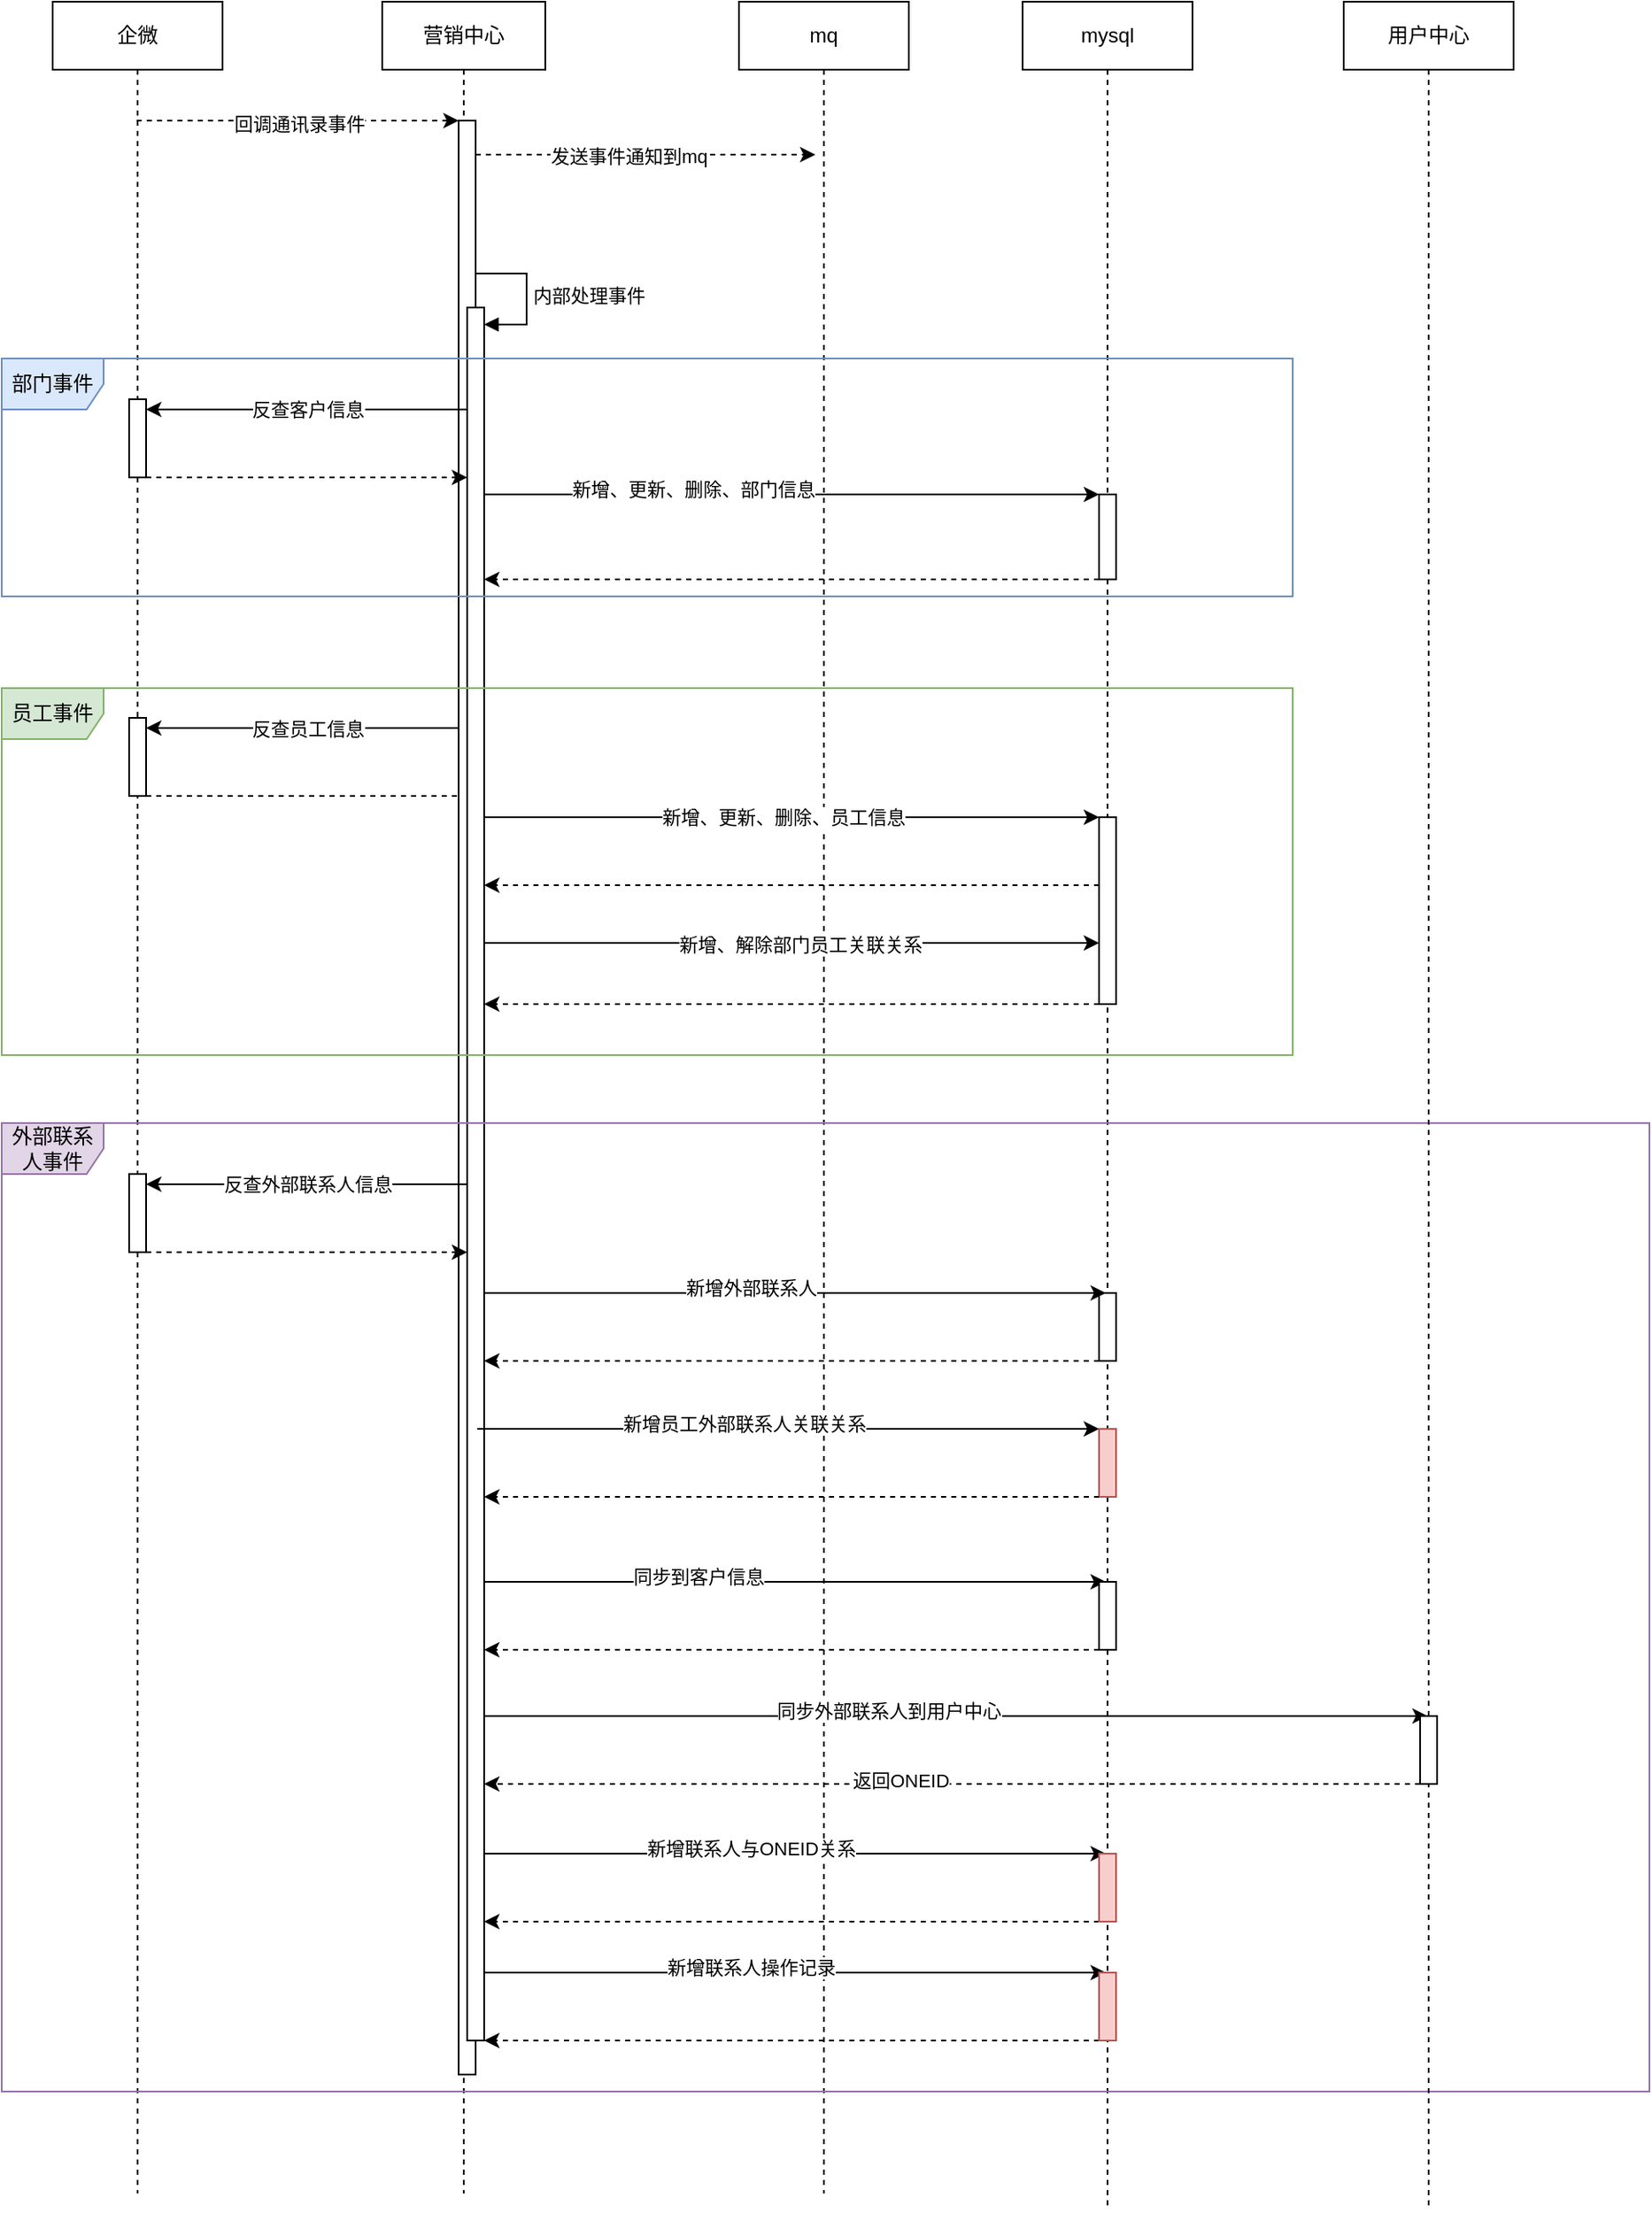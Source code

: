 <mxfile version="21.2.9" type="github">
  <diagram name="第 1 页" id="-xb8jaA_QbG4gVyTH7ck">
    <mxGraphModel dx="954" dy="616" grid="1" gridSize="10" guides="1" tooltips="1" connect="1" arrows="1" fold="1" page="1" pageScale="1" pageWidth="827" pageHeight="1169" math="0" shadow="0">
      <root>
        <mxCell id="0" />
        <mxCell id="1" parent="0" />
        <mxCell id="x3inlmCA5prpPURHXKOS-10" value="mq" style="shape=umlLifeline;perimeter=lifelinePerimeter;whiteSpace=wrap;html=1;container=1;dropTarget=0;collapsible=0;recursiveResize=0;outlineConnect=0;portConstraint=eastwest;newEdgeStyle={&quot;edgeStyle&quot;:&quot;elbowEdgeStyle&quot;,&quot;elbow&quot;:&quot;vertical&quot;,&quot;curved&quot;:0,&quot;rounded&quot;:0};" vertex="1" parent="1">
          <mxGeometry x="524" y="160" width="100" height="1290" as="geometry" />
        </mxCell>
        <mxCell id="x3inlmCA5prpPURHXKOS-23" value="企微" style="shape=umlLifeline;perimeter=lifelinePerimeter;whiteSpace=wrap;html=1;container=1;dropTarget=0;collapsible=0;recursiveResize=0;outlineConnect=0;portConstraint=eastwest;newEdgeStyle={&quot;edgeStyle&quot;:&quot;elbowEdgeStyle&quot;,&quot;elbow&quot;:&quot;vertical&quot;,&quot;curved&quot;:0,&quot;rounded&quot;:0};" vertex="1" parent="1">
          <mxGeometry x="120" y="160" width="100" height="1290" as="geometry" />
        </mxCell>
        <mxCell id="x3inlmCA5prpPURHXKOS-131" style="edgeStyle=elbowEdgeStyle;rounded=0;orthogonalLoop=1;jettySize=auto;html=1;elbow=vertical;curved=0;" edge="1" parent="x3inlmCA5prpPURHXKOS-23" source="x3inlmCA5prpPURHXKOS-133">
          <mxGeometry relative="1" as="geometry">
            <mxPoint x="50" y="438.5" as="targetPoint" />
          </mxGeometry>
        </mxCell>
        <mxCell id="x3inlmCA5prpPURHXKOS-132" style="edgeStyle=elbowEdgeStyle;rounded=0;orthogonalLoop=1;jettySize=auto;html=1;elbow=vertical;curved=0;dashed=1;" edge="1" parent="x3inlmCA5prpPURHXKOS-23" source="x3inlmCA5prpPURHXKOS-133">
          <mxGeometry relative="1" as="geometry">
            <mxPoint x="250" y="468" as="targetPoint" />
            <Array as="points">
              <mxPoint x="120" y="467.5" />
              <mxPoint x="200" y="457.5" />
            </Array>
          </mxGeometry>
        </mxCell>
        <mxCell id="x3inlmCA5prpPURHXKOS-133" value="" style="html=1;points=[];perimeter=orthogonalPerimeter;outlineConnect=0;targetShapes=umlLifeline;portConstraint=eastwest;newEdgeStyle={&quot;edgeStyle&quot;:&quot;elbowEdgeStyle&quot;,&quot;elbow&quot;:&quot;vertical&quot;,&quot;curved&quot;:0,&quot;rounded&quot;:0};" vertex="1" parent="x3inlmCA5prpPURHXKOS-23">
          <mxGeometry x="45" y="421.5" width="10" height="46" as="geometry" />
        </mxCell>
        <mxCell id="x3inlmCA5prpPURHXKOS-134" style="edgeStyle=elbowEdgeStyle;rounded=0;orthogonalLoop=1;jettySize=auto;html=1;elbow=vertical;curved=0;" edge="1" parent="x3inlmCA5prpPURHXKOS-23" target="x3inlmCA5prpPURHXKOS-133">
          <mxGeometry relative="1" as="geometry">
            <mxPoint x="244" y="427.5" as="sourcePoint" />
            <Array as="points">
              <mxPoint x="170" y="427.5" />
            </Array>
          </mxGeometry>
        </mxCell>
        <mxCell id="x3inlmCA5prpPURHXKOS-135" value="反查员工信息" style="edgeLabel;html=1;align=center;verticalAlign=middle;resizable=0;points=[];" vertex="1" connectable="0" parent="x3inlmCA5prpPURHXKOS-134">
          <mxGeometry x="-0.513" relative="1" as="geometry">
            <mxPoint x="-48" as="offset" />
          </mxGeometry>
        </mxCell>
        <mxCell id="x3inlmCA5prpPURHXKOS-24" value="营销中心" style="shape=umlLifeline;perimeter=lifelinePerimeter;whiteSpace=wrap;html=1;container=1;dropTarget=0;collapsible=0;recursiveResize=0;outlineConnect=0;portConstraint=eastwest;newEdgeStyle={&quot;edgeStyle&quot;:&quot;elbowEdgeStyle&quot;,&quot;elbow&quot;:&quot;vertical&quot;,&quot;curved&quot;:0,&quot;rounded&quot;:0};" vertex="1" parent="1">
          <mxGeometry x="314" y="160" width="96" height="1290" as="geometry" />
        </mxCell>
        <mxCell id="x3inlmCA5prpPURHXKOS-26" value="" style="html=1;points=[];perimeter=orthogonalPerimeter;outlineConnect=0;targetShapes=umlLifeline;portConstraint=eastwest;newEdgeStyle={&quot;edgeStyle&quot;:&quot;elbowEdgeStyle&quot;,&quot;elbow&quot;:&quot;vertical&quot;,&quot;curved&quot;:0,&quot;rounded&quot;:0};" vertex="1" parent="x3inlmCA5prpPURHXKOS-24">
          <mxGeometry x="45" y="70" width="10" height="1150" as="geometry" />
        </mxCell>
        <mxCell id="x3inlmCA5prpPURHXKOS-89" value="" style="html=1;points=[];perimeter=orthogonalPerimeter;outlineConnect=0;targetShapes=umlLifeline;portConstraint=eastwest;newEdgeStyle={&quot;edgeStyle&quot;:&quot;elbowEdgeStyle&quot;,&quot;elbow&quot;:&quot;vertical&quot;,&quot;curved&quot;:0,&quot;rounded&quot;:0};" vertex="1" parent="x3inlmCA5prpPURHXKOS-24">
          <mxGeometry x="50" y="180" width="10" height="1020" as="geometry" />
        </mxCell>
        <mxCell id="x3inlmCA5prpPURHXKOS-90" value="内部处理事件" style="html=1;align=left;spacingLeft=2;endArrow=block;rounded=0;edgeStyle=orthogonalEdgeStyle;curved=0;rounded=0;" edge="1" target="x3inlmCA5prpPURHXKOS-89" parent="x3inlmCA5prpPURHXKOS-24">
          <mxGeometry relative="1" as="geometry">
            <mxPoint x="55" y="160" as="sourcePoint" />
            <Array as="points">
              <mxPoint x="85" y="190" />
            </Array>
          </mxGeometry>
        </mxCell>
        <mxCell id="x3inlmCA5prpPURHXKOS-40" value="mysql" style="shape=umlLifeline;perimeter=lifelinePerimeter;whiteSpace=wrap;html=1;container=1;dropTarget=0;collapsible=0;recursiveResize=0;outlineConnect=0;portConstraint=eastwest;newEdgeStyle={&quot;edgeStyle&quot;:&quot;elbowEdgeStyle&quot;,&quot;elbow&quot;:&quot;vertical&quot;,&quot;curved&quot;:0,&quot;rounded&quot;:0};" vertex="1" parent="1">
          <mxGeometry x="691" y="160" width="100" height="1300" as="geometry" />
        </mxCell>
        <mxCell id="x3inlmCA5prpPURHXKOS-94" value="" style="html=1;points=[];perimeter=orthogonalPerimeter;outlineConnect=0;targetShapes=umlLifeline;portConstraint=eastwest;newEdgeStyle={&quot;edgeStyle&quot;:&quot;elbowEdgeStyle&quot;,&quot;elbow&quot;:&quot;vertical&quot;,&quot;curved&quot;:0,&quot;rounded&quot;:0};" vertex="1" parent="x3inlmCA5prpPURHXKOS-40">
          <mxGeometry x="45" y="290" width="10" height="50" as="geometry" />
        </mxCell>
        <mxCell id="x3inlmCA5prpPURHXKOS-104" value="" style="html=1;points=[];perimeter=orthogonalPerimeter;outlineConnect=0;targetShapes=umlLifeline;portConstraint=eastwest;newEdgeStyle={&quot;edgeStyle&quot;:&quot;elbowEdgeStyle&quot;,&quot;elbow&quot;:&quot;vertical&quot;,&quot;curved&quot;:0,&quot;rounded&quot;:0};" vertex="1" parent="x3inlmCA5prpPURHXKOS-40">
          <mxGeometry x="45" y="480" width="10" height="110" as="geometry" />
        </mxCell>
        <mxCell id="x3inlmCA5prpPURHXKOS-105" style="edgeStyle=elbowEdgeStyle;rounded=0;orthogonalLoop=1;jettySize=auto;html=1;elbow=vertical;curved=0;" edge="1" parent="x3inlmCA5prpPURHXKOS-40" target="x3inlmCA5prpPURHXKOS-104">
          <mxGeometry relative="1" as="geometry">
            <mxPoint x="-317" y="428" as="sourcePoint" />
            <Array as="points">
              <mxPoint x="-61" y="480" />
              <mxPoint x="-121" y="428" />
            </Array>
          </mxGeometry>
        </mxCell>
        <mxCell id="x3inlmCA5prpPURHXKOS-106" value="新增、更新、删除、员工信息" style="edgeLabel;html=1;align=center;verticalAlign=middle;resizable=0;points=[];" vertex="1" connectable="0" parent="x3inlmCA5prpPURHXKOS-105">
          <mxGeometry x="-0.144" y="3" relative="1" as="geometry">
            <mxPoint x="51" y="3" as="offset" />
          </mxGeometry>
        </mxCell>
        <mxCell id="x3inlmCA5prpPURHXKOS-107" style="edgeStyle=elbowEdgeStyle;rounded=0;orthogonalLoop=1;jettySize=auto;html=1;elbow=vertical;curved=0;dashed=1;" edge="1" parent="x3inlmCA5prpPURHXKOS-40" source="x3inlmCA5prpPURHXKOS-104">
          <mxGeometry relative="1" as="geometry">
            <mxPoint x="-317" y="520" as="targetPoint" />
            <Array as="points">
              <mxPoint x="-41" y="520" />
              <mxPoint x="-71" y="510" />
              <mxPoint x="-121" y="520" />
              <mxPoint x="-171" y="510" />
            </Array>
          </mxGeometry>
        </mxCell>
        <mxCell id="x3inlmCA5prpPURHXKOS-155" value="" style="html=1;points=[];perimeter=orthogonalPerimeter;outlineConnect=0;targetShapes=umlLifeline;portConstraint=eastwest;newEdgeStyle={&quot;edgeStyle&quot;:&quot;elbowEdgeStyle&quot;,&quot;elbow&quot;:&quot;vertical&quot;,&quot;curved&quot;:0,&quot;rounded&quot;:0};" vertex="1" parent="x3inlmCA5prpPURHXKOS-40">
          <mxGeometry x="45" y="760" width="10" height="40" as="geometry" />
        </mxCell>
        <mxCell id="x3inlmCA5prpPURHXKOS-55" style="edgeStyle=elbowEdgeStyle;rounded=0;orthogonalLoop=1;jettySize=auto;html=1;elbow=horizontal;curved=0;dashed=1;" edge="1" parent="1">
          <mxGeometry relative="1" as="geometry">
            <mxPoint x="169.389" y="230" as="sourcePoint" />
            <mxPoint x="359" y="230" as="targetPoint" />
            <Array as="points">
              <mxPoint x="290" y="230" />
            </Array>
          </mxGeometry>
        </mxCell>
        <mxCell id="x3inlmCA5prpPURHXKOS-56" value="回调通讯录事件" style="edgeLabel;html=1;align=center;verticalAlign=middle;resizable=0;points=[];" vertex="1" connectable="0" parent="x3inlmCA5prpPURHXKOS-55">
          <mxGeometry x="0.007" y="-2" relative="1" as="geometry">
            <mxPoint as="offset" />
          </mxGeometry>
        </mxCell>
        <mxCell id="x3inlmCA5prpPURHXKOS-86" style="edgeStyle=elbowEdgeStyle;rounded=0;orthogonalLoop=1;jettySize=auto;html=1;elbow=vertical;curved=0;dashed=1;" edge="1" parent="1" source="x3inlmCA5prpPURHXKOS-26">
          <mxGeometry relative="1" as="geometry">
            <mxPoint x="569" y="250" as="targetPoint" />
            <Array as="points">
              <mxPoint x="510" y="250" />
            </Array>
          </mxGeometry>
        </mxCell>
        <mxCell id="x3inlmCA5prpPURHXKOS-87" value="发送事件通知到mq" style="edgeLabel;html=1;align=center;verticalAlign=middle;resizable=0;points=[];" vertex="1" connectable="0" parent="x3inlmCA5prpPURHXKOS-86">
          <mxGeometry x="-0.1" y="-1" relative="1" as="geometry">
            <mxPoint as="offset" />
          </mxGeometry>
        </mxCell>
        <mxCell id="x3inlmCA5prpPURHXKOS-96" style="edgeStyle=elbowEdgeStyle;rounded=0;orthogonalLoop=1;jettySize=auto;html=1;elbow=vertical;curved=0;" edge="1" parent="1" target="x3inlmCA5prpPURHXKOS-94">
          <mxGeometry relative="1" as="geometry">
            <mxPoint x="374" y="394" as="sourcePoint" />
            <Array as="points">
              <mxPoint x="410" y="450" />
              <mxPoint x="600" y="460" />
              <mxPoint x="660" y="430" />
              <mxPoint x="610" y="410" />
              <mxPoint x="430" y="450" />
              <mxPoint x="570" y="394" />
            </Array>
          </mxGeometry>
        </mxCell>
        <mxCell id="x3inlmCA5prpPURHXKOS-97" value="新增、更新、删除、部门信息" style="edgeLabel;html=1;align=center;verticalAlign=middle;resizable=0;points=[];" vertex="1" connectable="0" parent="x3inlmCA5prpPURHXKOS-96">
          <mxGeometry x="-0.144" y="3" relative="1" as="geometry">
            <mxPoint as="offset" />
          </mxGeometry>
        </mxCell>
        <mxCell id="x3inlmCA5prpPURHXKOS-98" style="edgeStyle=elbowEdgeStyle;rounded=0;orthogonalLoop=1;jettySize=auto;html=1;elbow=vertical;curved=0;dashed=1;" edge="1" parent="1" source="x3inlmCA5prpPURHXKOS-94">
          <mxGeometry relative="1" as="geometry">
            <mxPoint x="374" y="500" as="targetPoint" />
            <Array as="points">
              <mxPoint x="600" y="500" />
              <mxPoint x="640" y="470" />
              <mxPoint x="520" y="434" />
            </Array>
          </mxGeometry>
        </mxCell>
        <mxCell id="x3inlmCA5prpPURHXKOS-108" style="edgeStyle=elbowEdgeStyle;rounded=0;orthogonalLoop=1;jettySize=auto;html=1;elbow=vertical;curved=0;" edge="1" parent="1">
          <mxGeometry relative="1" as="geometry">
            <mxPoint x="374" y="714" as="sourcePoint" />
            <Array as="points">
              <mxPoint x="576" y="714" />
            </Array>
            <mxPoint x="736" y="714" as="targetPoint" />
          </mxGeometry>
        </mxCell>
        <mxCell id="x3inlmCA5prpPURHXKOS-109" value="新增、解除部门员工关联关系" style="edgeLabel;html=1;align=center;verticalAlign=middle;resizable=0;points=[];" vertex="1" connectable="0" parent="x3inlmCA5prpPURHXKOS-108">
          <mxGeometry x="-0.144" y="3" relative="1" as="geometry">
            <mxPoint x="31" y="4" as="offset" />
          </mxGeometry>
        </mxCell>
        <mxCell id="x3inlmCA5prpPURHXKOS-110" style="edgeStyle=elbowEdgeStyle;rounded=0;orthogonalLoop=1;jettySize=auto;html=1;elbow=vertical;curved=0;dashed=1;" edge="1" parent="1">
          <mxGeometry relative="1" as="geometry">
            <mxPoint x="374" y="750" as="targetPoint" />
            <Array as="points">
              <mxPoint x="526" y="750" />
            </Array>
            <mxPoint x="742" y="750" as="sourcePoint" />
          </mxGeometry>
        </mxCell>
        <mxCell id="x3inlmCA5prpPURHXKOS-111" value="部门事件" style="shape=umlFrame;whiteSpace=wrap;html=1;pointerEvents=0;fillColor=#dae8fc;strokeColor=#6c8ebf;" vertex="1" parent="1">
          <mxGeometry x="90" y="370" width="760" height="140" as="geometry" />
        </mxCell>
        <mxCell id="x3inlmCA5prpPURHXKOS-112" value="员工事件" style="shape=umlFrame;whiteSpace=wrap;html=1;pointerEvents=0;fillColor=#d5e8d4;strokeColor=#82b366;" vertex="1" parent="1">
          <mxGeometry x="90" y="564" width="760" height="216" as="geometry" />
        </mxCell>
        <mxCell id="x3inlmCA5prpPURHXKOS-113" value="外部联系人事件" style="shape=umlFrame;whiteSpace=wrap;html=1;pointerEvents=0;fillColor=#e1d5e7;strokeColor=#9673a6;" vertex="1" parent="1">
          <mxGeometry x="90" y="820" width="970" height="570" as="geometry" />
        </mxCell>
        <mxCell id="x3inlmCA5prpPURHXKOS-124" style="edgeStyle=elbowEdgeStyle;rounded=0;orthogonalLoop=1;jettySize=auto;html=1;elbow=vertical;curved=0;" edge="1" parent="1" source="x3inlmCA5prpPURHXKOS-123" target="x3inlmCA5prpPURHXKOS-111">
          <mxGeometry relative="1" as="geometry" />
        </mxCell>
        <mxCell id="x3inlmCA5prpPURHXKOS-130" style="edgeStyle=elbowEdgeStyle;rounded=0;orthogonalLoop=1;jettySize=auto;html=1;elbow=vertical;curved=0;dashed=1;" edge="1" parent="1" source="x3inlmCA5prpPURHXKOS-123" target="x3inlmCA5prpPURHXKOS-89">
          <mxGeometry relative="1" as="geometry">
            <Array as="points">
              <mxPoint x="240" y="440" />
              <mxPoint x="320" y="430" />
            </Array>
          </mxGeometry>
        </mxCell>
        <mxCell id="x3inlmCA5prpPURHXKOS-123" value="" style="html=1;points=[];perimeter=orthogonalPerimeter;outlineConnect=0;targetShapes=umlLifeline;portConstraint=eastwest;newEdgeStyle={&quot;edgeStyle&quot;:&quot;elbowEdgeStyle&quot;,&quot;elbow&quot;:&quot;vertical&quot;,&quot;curved&quot;:0,&quot;rounded&quot;:0};" vertex="1" parent="1">
          <mxGeometry x="165" y="394" width="10" height="46" as="geometry" />
        </mxCell>
        <mxCell id="x3inlmCA5prpPURHXKOS-128" style="edgeStyle=elbowEdgeStyle;rounded=0;orthogonalLoop=1;jettySize=auto;html=1;elbow=vertical;curved=0;" edge="1" parent="1" source="x3inlmCA5prpPURHXKOS-89" target="x3inlmCA5prpPURHXKOS-123">
          <mxGeometry relative="1" as="geometry">
            <Array as="points">
              <mxPoint x="290" y="400" />
            </Array>
          </mxGeometry>
        </mxCell>
        <mxCell id="x3inlmCA5prpPURHXKOS-129" value="反查客户信息" style="edgeLabel;html=1;align=center;verticalAlign=middle;resizable=0;points=[];" vertex="1" connectable="0" parent="x3inlmCA5prpPURHXKOS-128">
          <mxGeometry x="-0.513" relative="1" as="geometry">
            <mxPoint x="-48" as="offset" />
          </mxGeometry>
        </mxCell>
        <mxCell id="x3inlmCA5prpPURHXKOS-140" style="edgeStyle=elbowEdgeStyle;rounded=0;orthogonalLoop=1;jettySize=auto;html=1;elbow=vertical;curved=0;" edge="1" parent="1" source="x3inlmCA5prpPURHXKOS-142">
          <mxGeometry relative="1" as="geometry">
            <mxPoint x="170" y="867" as="targetPoint" />
          </mxGeometry>
        </mxCell>
        <mxCell id="x3inlmCA5prpPURHXKOS-141" style="edgeStyle=elbowEdgeStyle;rounded=0;orthogonalLoop=1;jettySize=auto;html=1;elbow=vertical;curved=0;dashed=1;" edge="1" parent="1" source="x3inlmCA5prpPURHXKOS-142">
          <mxGeometry relative="1" as="geometry">
            <mxPoint x="364" y="896" as="targetPoint" />
            <Array as="points">
              <mxPoint x="240" y="896" />
              <mxPoint x="320" y="886" />
            </Array>
          </mxGeometry>
        </mxCell>
        <mxCell id="x3inlmCA5prpPURHXKOS-142" value="" style="html=1;points=[];perimeter=orthogonalPerimeter;outlineConnect=0;targetShapes=umlLifeline;portConstraint=eastwest;newEdgeStyle={&quot;edgeStyle&quot;:&quot;elbowEdgeStyle&quot;,&quot;elbow&quot;:&quot;vertical&quot;,&quot;curved&quot;:0,&quot;rounded&quot;:0};" vertex="1" parent="1">
          <mxGeometry x="165" y="850" width="10" height="46" as="geometry" />
        </mxCell>
        <mxCell id="x3inlmCA5prpPURHXKOS-143" style="edgeStyle=elbowEdgeStyle;rounded=0;orthogonalLoop=1;jettySize=auto;html=1;elbow=vertical;curved=0;" edge="1" parent="1" target="x3inlmCA5prpPURHXKOS-142">
          <mxGeometry relative="1" as="geometry">
            <mxPoint x="364" y="856" as="sourcePoint" />
            <Array as="points">
              <mxPoint x="290" y="856" />
            </Array>
          </mxGeometry>
        </mxCell>
        <mxCell id="x3inlmCA5prpPURHXKOS-144" value="反查外部联系人信息" style="edgeLabel;html=1;align=center;verticalAlign=middle;resizable=0;points=[];" vertex="1" connectable="0" parent="x3inlmCA5prpPURHXKOS-143">
          <mxGeometry x="-0.513" relative="1" as="geometry">
            <mxPoint x="-48" as="offset" />
          </mxGeometry>
        </mxCell>
        <mxCell id="x3inlmCA5prpPURHXKOS-153" style="edgeStyle=elbowEdgeStyle;rounded=0;orthogonalLoop=1;jettySize=auto;html=1;elbow=vertical;curved=0;" edge="1" parent="1" source="x3inlmCA5prpPURHXKOS-89">
          <mxGeometry relative="1" as="geometry">
            <mxPoint x="380" y="896" as="sourcePoint" />
            <mxPoint x="740" y="920" as="targetPoint" />
            <Array as="points">
              <mxPoint x="440" y="920" />
              <mxPoint x="416" y="952" />
              <mxPoint x="606" y="962" />
              <mxPoint x="666" y="932" />
              <mxPoint x="616" y="912" />
              <mxPoint x="436" y="952" />
              <mxPoint x="576" y="896" />
            </Array>
          </mxGeometry>
        </mxCell>
        <mxCell id="x3inlmCA5prpPURHXKOS-154" value="新增外部联系人" style="edgeLabel;html=1;align=center;verticalAlign=middle;resizable=0;points=[];" vertex="1" connectable="0" parent="x3inlmCA5prpPURHXKOS-153">
          <mxGeometry x="-0.144" y="3" relative="1" as="geometry">
            <mxPoint as="offset" />
          </mxGeometry>
        </mxCell>
        <mxCell id="x3inlmCA5prpPURHXKOS-156" style="edgeStyle=elbowEdgeStyle;rounded=0;orthogonalLoop=1;jettySize=auto;html=1;elbow=vertical;curved=0;dashed=1;" edge="1" parent="1" source="x3inlmCA5prpPURHXKOS-155" target="x3inlmCA5prpPURHXKOS-89">
          <mxGeometry relative="1" as="geometry">
            <Array as="points">
              <mxPoint x="600" y="960" />
            </Array>
          </mxGeometry>
        </mxCell>
        <mxCell id="x3inlmCA5prpPURHXKOS-157" style="edgeStyle=elbowEdgeStyle;rounded=0;orthogonalLoop=1;jettySize=auto;html=1;elbow=vertical;curved=0;" edge="1" parent="1">
          <mxGeometry relative="1" as="geometry">
            <mxPoint x="370" y="1000" as="sourcePoint" />
            <mxPoint x="736" y="1000" as="targetPoint" />
            <Array as="points">
              <mxPoint x="436" y="1000" />
              <mxPoint x="412" y="1032" />
              <mxPoint x="602" y="1042" />
              <mxPoint x="662" y="1012" />
              <mxPoint x="612" y="992" />
              <mxPoint x="432" y="1032" />
              <mxPoint x="572" y="976" />
            </Array>
          </mxGeometry>
        </mxCell>
        <mxCell id="x3inlmCA5prpPURHXKOS-158" value="新增员工外部联系人关联关系" style="edgeLabel;html=1;align=center;verticalAlign=middle;resizable=0;points=[];" vertex="1" connectable="0" parent="x3inlmCA5prpPURHXKOS-157">
          <mxGeometry x="-0.144" y="3" relative="1" as="geometry">
            <mxPoint as="offset" />
          </mxGeometry>
        </mxCell>
        <mxCell id="x3inlmCA5prpPURHXKOS-159" value="" style="html=1;points=[];perimeter=orthogonalPerimeter;outlineConnect=0;targetShapes=umlLifeline;portConstraint=eastwest;newEdgeStyle={&quot;edgeStyle&quot;:&quot;elbowEdgeStyle&quot;,&quot;elbow&quot;:&quot;vertical&quot;,&quot;curved&quot;:0,&quot;rounded&quot;:0};fillColor=#f8cecc;strokeColor=#b85450;" vertex="1" parent="1">
          <mxGeometry x="736" y="1000" width="10" height="40" as="geometry" />
        </mxCell>
        <mxCell id="x3inlmCA5prpPURHXKOS-160" style="edgeStyle=elbowEdgeStyle;rounded=0;orthogonalLoop=1;jettySize=auto;html=1;elbow=vertical;curved=0;dashed=1;" edge="1" parent="1">
          <mxGeometry relative="1" as="geometry">
            <mxPoint x="736" y="1040" as="sourcePoint" />
            <mxPoint x="374" y="1040" as="targetPoint" />
            <Array as="points">
              <mxPoint x="600" y="1040" />
            </Array>
          </mxGeometry>
        </mxCell>
        <mxCell id="x3inlmCA5prpPURHXKOS-161" style="edgeStyle=elbowEdgeStyle;rounded=0;orthogonalLoop=1;jettySize=auto;html=1;elbow=vertical;curved=0;" edge="1" parent="1">
          <mxGeometry relative="1" as="geometry">
            <mxPoint x="374" y="1090" as="sourcePoint" />
            <mxPoint x="740" y="1090" as="targetPoint" />
            <Array as="points">
              <mxPoint x="440" y="1090" />
              <mxPoint x="416" y="1122" />
              <mxPoint x="606" y="1132" />
              <mxPoint x="666" y="1102" />
              <mxPoint x="616" y="1082" />
              <mxPoint x="436" y="1122" />
              <mxPoint x="576" y="1066" />
            </Array>
          </mxGeometry>
        </mxCell>
        <mxCell id="x3inlmCA5prpPURHXKOS-162" value="同步到客户信息" style="edgeLabel;html=1;align=center;verticalAlign=middle;resizable=0;points=[];" vertex="1" connectable="0" parent="x3inlmCA5prpPURHXKOS-161">
          <mxGeometry x="-0.144" y="3" relative="1" as="geometry">
            <mxPoint x="-31" as="offset" />
          </mxGeometry>
        </mxCell>
        <mxCell id="x3inlmCA5prpPURHXKOS-164" value="" style="edgeStyle=elbowEdgeStyle;rounded=0;orthogonalLoop=1;jettySize=auto;html=1;elbow=vertical;curved=0;dashed=1;" edge="1" parent="1" source="x3inlmCA5prpPURHXKOS-163" target="x3inlmCA5prpPURHXKOS-89">
          <mxGeometry relative="1" as="geometry">
            <Array as="points">
              <mxPoint x="630" y="1130" />
            </Array>
          </mxGeometry>
        </mxCell>
        <mxCell id="x3inlmCA5prpPURHXKOS-163" value="" style="html=1;points=[];perimeter=orthogonalPerimeter;outlineConnect=0;targetShapes=umlLifeline;portConstraint=eastwest;newEdgeStyle={&quot;edgeStyle&quot;:&quot;elbowEdgeStyle&quot;,&quot;elbow&quot;:&quot;vertical&quot;,&quot;curved&quot;:0,&quot;rounded&quot;:0};" vertex="1" parent="1">
          <mxGeometry x="736" y="1090" width="10" height="40" as="geometry" />
        </mxCell>
        <mxCell id="x3inlmCA5prpPURHXKOS-165" style="edgeStyle=elbowEdgeStyle;rounded=0;orthogonalLoop=1;jettySize=auto;html=1;elbow=vertical;curved=0;" edge="1" parent="1" target="x3inlmCA5prpPURHXKOS-177">
          <mxGeometry relative="1" as="geometry">
            <mxPoint x="374" y="1169" as="sourcePoint" />
            <mxPoint x="740" y="1169" as="targetPoint" />
            <Array as="points">
              <mxPoint x="440" y="1169" />
              <mxPoint x="416" y="1201" />
              <mxPoint x="606" y="1211" />
              <mxPoint x="666" y="1181" />
              <mxPoint x="616" y="1161" />
              <mxPoint x="436" y="1201" />
              <mxPoint x="576" y="1145" />
            </Array>
          </mxGeometry>
        </mxCell>
        <mxCell id="x3inlmCA5prpPURHXKOS-166" value="同步外部联系人到用户中心" style="edgeLabel;html=1;align=center;verticalAlign=middle;resizable=0;points=[];" vertex="1" connectable="0" parent="x3inlmCA5prpPURHXKOS-165">
          <mxGeometry x="-0.144" y="3" relative="1" as="geometry">
            <mxPoint as="offset" />
          </mxGeometry>
        </mxCell>
        <mxCell id="x3inlmCA5prpPURHXKOS-167" value="" style="edgeStyle=elbowEdgeStyle;rounded=0;orthogonalLoop=1;jettySize=auto;html=1;elbow=vertical;curved=0;dashed=1;" edge="1" parent="1" source="x3inlmCA5prpPURHXKOS-168">
          <mxGeometry relative="1" as="geometry">
            <mxPoint x="374" y="1209" as="targetPoint" />
            <Array as="points">
              <mxPoint x="630" y="1209" />
            </Array>
          </mxGeometry>
        </mxCell>
        <mxCell id="x3inlmCA5prpPURHXKOS-169" value="返回ONEID" style="edgeLabel;html=1;align=center;verticalAlign=middle;resizable=0;points=[];" vertex="1" connectable="0" parent="x3inlmCA5prpPURHXKOS-167">
          <mxGeometry x="0.111" y="-2" relative="1" as="geometry">
            <mxPoint as="offset" />
          </mxGeometry>
        </mxCell>
        <mxCell id="x3inlmCA5prpPURHXKOS-177" value="用户中心" style="shape=umlLifeline;perimeter=lifelinePerimeter;whiteSpace=wrap;html=1;container=1;dropTarget=0;collapsible=0;recursiveResize=0;outlineConnect=0;portConstraint=eastwest;newEdgeStyle={&quot;edgeStyle&quot;:&quot;elbowEdgeStyle&quot;,&quot;elbow&quot;:&quot;vertical&quot;,&quot;curved&quot;:0,&quot;rounded&quot;:0};" vertex="1" parent="1">
          <mxGeometry x="880" y="160" width="100" height="1300" as="geometry" />
        </mxCell>
        <mxCell id="x3inlmCA5prpPURHXKOS-168" value="" style="html=1;points=[];perimeter=orthogonalPerimeter;outlineConnect=0;targetShapes=umlLifeline;portConstraint=eastwest;newEdgeStyle={&quot;edgeStyle&quot;:&quot;elbowEdgeStyle&quot;,&quot;elbow&quot;:&quot;vertical&quot;,&quot;curved&quot;:0,&quot;rounded&quot;:0};" vertex="1" parent="x3inlmCA5prpPURHXKOS-177">
          <mxGeometry x="45" y="1009" width="10" height="40" as="geometry" />
        </mxCell>
        <mxCell id="x3inlmCA5prpPURHXKOS-183" style="edgeStyle=elbowEdgeStyle;rounded=0;orthogonalLoop=1;jettySize=auto;html=1;elbow=vertical;curved=0;" edge="1" parent="1">
          <mxGeometry relative="1" as="geometry">
            <mxPoint x="374" y="1250" as="sourcePoint" />
            <mxPoint x="740" y="1250" as="targetPoint" />
            <Array as="points">
              <mxPoint x="440" y="1250" />
              <mxPoint x="416" y="1282" />
              <mxPoint x="606" y="1292" />
              <mxPoint x="666" y="1262" />
              <mxPoint x="616" y="1242" />
              <mxPoint x="436" y="1282" />
              <mxPoint x="576" y="1226" />
            </Array>
          </mxGeometry>
        </mxCell>
        <mxCell id="x3inlmCA5prpPURHXKOS-184" value="新增联系人与ONEID关系" style="edgeLabel;html=1;align=center;verticalAlign=middle;resizable=0;points=[];" vertex="1" connectable="0" parent="x3inlmCA5prpPURHXKOS-183">
          <mxGeometry x="-0.144" y="3" relative="1" as="geometry">
            <mxPoint as="offset" />
          </mxGeometry>
        </mxCell>
        <mxCell id="x3inlmCA5prpPURHXKOS-185" value="" style="edgeStyle=elbowEdgeStyle;rounded=0;orthogonalLoop=1;jettySize=auto;html=1;elbow=vertical;curved=0;dashed=1;" edge="1" parent="1" source="x3inlmCA5prpPURHXKOS-186">
          <mxGeometry relative="1" as="geometry">
            <mxPoint x="374" y="1290" as="targetPoint" />
            <Array as="points">
              <mxPoint x="630" y="1290" />
            </Array>
          </mxGeometry>
        </mxCell>
        <mxCell id="x3inlmCA5prpPURHXKOS-186" value="" style="html=1;points=[];perimeter=orthogonalPerimeter;outlineConnect=0;targetShapes=umlLifeline;portConstraint=eastwest;newEdgeStyle={&quot;edgeStyle&quot;:&quot;elbowEdgeStyle&quot;,&quot;elbow&quot;:&quot;vertical&quot;,&quot;curved&quot;:0,&quot;rounded&quot;:0};fillColor=#f8cecc;strokeColor=#b85450;" vertex="1" parent="1">
          <mxGeometry x="736" y="1250" width="10" height="40" as="geometry" />
        </mxCell>
        <mxCell id="x3inlmCA5prpPURHXKOS-187" style="edgeStyle=elbowEdgeStyle;rounded=0;orthogonalLoop=1;jettySize=auto;html=1;elbow=vertical;curved=0;" edge="1" parent="1">
          <mxGeometry relative="1" as="geometry">
            <mxPoint x="374" y="1320" as="sourcePoint" />
            <mxPoint x="740" y="1320" as="targetPoint" />
            <Array as="points">
              <mxPoint x="440" y="1320" />
              <mxPoint x="416" y="1352" />
              <mxPoint x="606" y="1362" />
              <mxPoint x="666" y="1332" />
              <mxPoint x="616" y="1312" />
              <mxPoint x="436" y="1352" />
              <mxPoint x="576" y="1296" />
            </Array>
          </mxGeometry>
        </mxCell>
        <mxCell id="x3inlmCA5prpPURHXKOS-188" value="新增联系人操作记录" style="edgeLabel;html=1;align=center;verticalAlign=middle;resizable=0;points=[];" vertex="1" connectable="0" parent="x3inlmCA5prpPURHXKOS-187">
          <mxGeometry x="-0.144" y="3" relative="1" as="geometry">
            <mxPoint as="offset" />
          </mxGeometry>
        </mxCell>
        <mxCell id="x3inlmCA5prpPURHXKOS-189" value="" style="edgeStyle=elbowEdgeStyle;rounded=0;orthogonalLoop=1;jettySize=auto;html=1;elbow=vertical;curved=0;dashed=1;" edge="1" parent="1" source="x3inlmCA5prpPURHXKOS-190">
          <mxGeometry relative="1" as="geometry">
            <mxPoint x="374" y="1360" as="targetPoint" />
            <Array as="points">
              <mxPoint x="630" y="1360" />
            </Array>
          </mxGeometry>
        </mxCell>
        <mxCell id="x3inlmCA5prpPURHXKOS-190" value="" style="html=1;points=[];perimeter=orthogonalPerimeter;outlineConnect=0;targetShapes=umlLifeline;portConstraint=eastwest;newEdgeStyle={&quot;edgeStyle&quot;:&quot;elbowEdgeStyle&quot;,&quot;elbow&quot;:&quot;vertical&quot;,&quot;curved&quot;:0,&quot;rounded&quot;:0};fillColor=#f8cecc;strokeColor=#b85450;" vertex="1" parent="1">
          <mxGeometry x="736" y="1320" width="10" height="40" as="geometry" />
        </mxCell>
      </root>
    </mxGraphModel>
  </diagram>
</mxfile>
